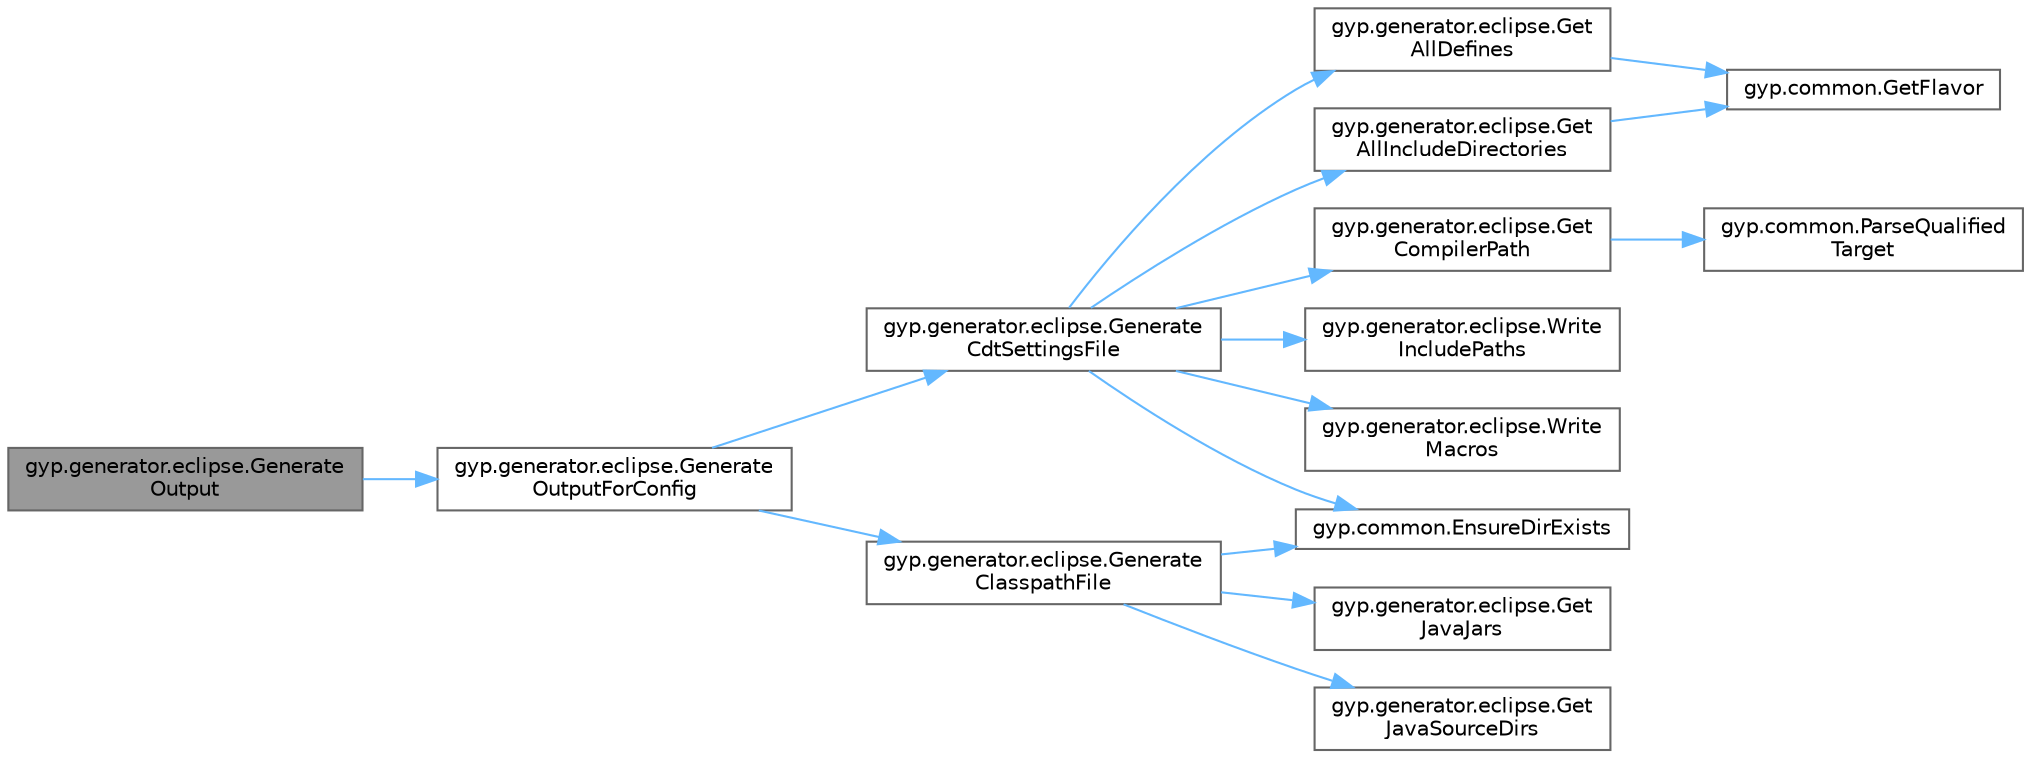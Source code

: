 digraph "gyp.generator.eclipse.GenerateOutput"
{
 // LATEX_PDF_SIZE
  bgcolor="transparent";
  edge [fontname=Helvetica,fontsize=10,labelfontname=Helvetica,labelfontsize=10];
  node [fontname=Helvetica,fontsize=10,shape=box,height=0.2,width=0.4];
  rankdir="LR";
  Node1 [id="Node000001",label="gyp.generator.eclipse.Generate\lOutput",height=0.2,width=0.4,color="gray40", fillcolor="grey60", style="filled", fontcolor="black",tooltip=" "];
  Node1 -> Node2 [id="edge16_Node000001_Node000002",color="steelblue1",style="solid",tooltip=" "];
  Node2 [id="Node000002",label="gyp.generator.eclipse.Generate\lOutputForConfig",height=0.2,width=0.4,color="grey40", fillcolor="white", style="filled",URL="$namespacegyp_1_1generator_1_1eclipse.html#a95a945d403e410c59893f9b22b4255f2",tooltip=" "];
  Node2 -> Node3 [id="edge17_Node000002_Node000003",color="steelblue1",style="solid",tooltip=" "];
  Node3 [id="Node000003",label="gyp.generator.eclipse.Generate\lCdtSettingsFile",height=0.2,width=0.4,color="grey40", fillcolor="white", style="filled",URL="$namespacegyp_1_1generator_1_1eclipse.html#a816601ea9ef13db7098f189a8ec8ba1f",tooltip=" "];
  Node3 -> Node4 [id="edge18_Node000003_Node000004",color="steelblue1",style="solid",tooltip=" "];
  Node4 [id="Node000004",label="gyp.common.EnsureDirExists",height=0.2,width=0.4,color="grey40", fillcolor="white", style="filled",URL="$namespacegyp_1_1common.html#a62411b7ed9f7220bb951ea26e91e4e15",tooltip=" "];
  Node3 -> Node5 [id="edge19_Node000003_Node000005",color="steelblue1",style="solid",tooltip=" "];
  Node5 [id="Node000005",label="gyp.generator.eclipse.Get\lAllDefines",height=0.2,width=0.4,color="grey40", fillcolor="white", style="filled",URL="$namespacegyp_1_1generator_1_1eclipse.html#ac9f9422b2429dd65a5fc0c470a0c2085",tooltip=" "];
  Node5 -> Node6 [id="edge20_Node000005_Node000006",color="steelblue1",style="solid",tooltip=" "];
  Node6 [id="Node000006",label="gyp.common.GetFlavor",height=0.2,width=0.4,color="grey40", fillcolor="white", style="filled",URL="$namespacegyp_1_1common.html#aeb48ab17a03cd7c40f5ad72fac713486",tooltip=" "];
  Node3 -> Node7 [id="edge21_Node000003_Node000007",color="steelblue1",style="solid",tooltip=" "];
  Node7 [id="Node000007",label="gyp.generator.eclipse.Get\lAllIncludeDirectories",height=0.2,width=0.4,color="grey40", fillcolor="white", style="filled",URL="$namespacegyp_1_1generator_1_1eclipse.html#a95058588f83594d0f80df49fe454bd98",tooltip=" "];
  Node7 -> Node6 [id="edge22_Node000007_Node000006",color="steelblue1",style="solid",tooltip=" "];
  Node3 -> Node8 [id="edge23_Node000003_Node000008",color="steelblue1",style="solid",tooltip=" "];
  Node8 [id="Node000008",label="gyp.generator.eclipse.Get\lCompilerPath",height=0.2,width=0.4,color="grey40", fillcolor="white", style="filled",URL="$namespacegyp_1_1generator_1_1eclipse.html#a392aa9e94ee7db5f6a8382e412cc2479",tooltip=" "];
  Node8 -> Node9 [id="edge24_Node000008_Node000009",color="steelblue1",style="solid",tooltip=" "];
  Node9 [id="Node000009",label="gyp.common.ParseQualified\lTarget",height=0.2,width=0.4,color="grey40", fillcolor="white", style="filled",URL="$namespacegyp_1_1common.html#a51180f038e57ff79c30f6231d1d7958f",tooltip=" "];
  Node3 -> Node10 [id="edge25_Node000003_Node000010",color="steelblue1",style="solid",tooltip=" "];
  Node10 [id="Node000010",label="gyp.generator.eclipse.Write\lIncludePaths",height=0.2,width=0.4,color="grey40", fillcolor="white", style="filled",URL="$namespacegyp_1_1generator_1_1eclipse.html#ae33bc6d69cbfa80d05cf10f47f02a9a2",tooltip=" "];
  Node3 -> Node11 [id="edge26_Node000003_Node000011",color="steelblue1",style="solid",tooltip=" "];
  Node11 [id="Node000011",label="gyp.generator.eclipse.Write\lMacros",height=0.2,width=0.4,color="grey40", fillcolor="white", style="filled",URL="$namespacegyp_1_1generator_1_1eclipse.html#ab46c8f49795c69103fdc6764f9f1eff9",tooltip=" "];
  Node2 -> Node12 [id="edge27_Node000002_Node000012",color="steelblue1",style="solid",tooltip=" "];
  Node12 [id="Node000012",label="gyp.generator.eclipse.Generate\lClasspathFile",height=0.2,width=0.4,color="grey40", fillcolor="white", style="filled",URL="$namespacegyp_1_1generator_1_1eclipse.html#af3dc5b6cb98116253e3a2f219e3b0143",tooltip=" "];
  Node12 -> Node4 [id="edge28_Node000012_Node000004",color="steelblue1",style="solid",tooltip=" "];
  Node12 -> Node13 [id="edge29_Node000012_Node000013",color="steelblue1",style="solid",tooltip=" "];
  Node13 [id="Node000013",label="gyp.generator.eclipse.Get\lJavaJars",height=0.2,width=0.4,color="grey40", fillcolor="white", style="filled",URL="$namespacegyp_1_1generator_1_1eclipse.html#a8bc425b7c6aa446194d62bd4ef93cb16",tooltip=" "];
  Node12 -> Node14 [id="edge30_Node000012_Node000014",color="steelblue1",style="solid",tooltip=" "];
  Node14 [id="Node000014",label="gyp.generator.eclipse.Get\lJavaSourceDirs",height=0.2,width=0.4,color="grey40", fillcolor="white", style="filled",URL="$namespacegyp_1_1generator_1_1eclipse.html#acaf71ffe6cd530dffb5e0731352b1c77",tooltip=" "];
}
